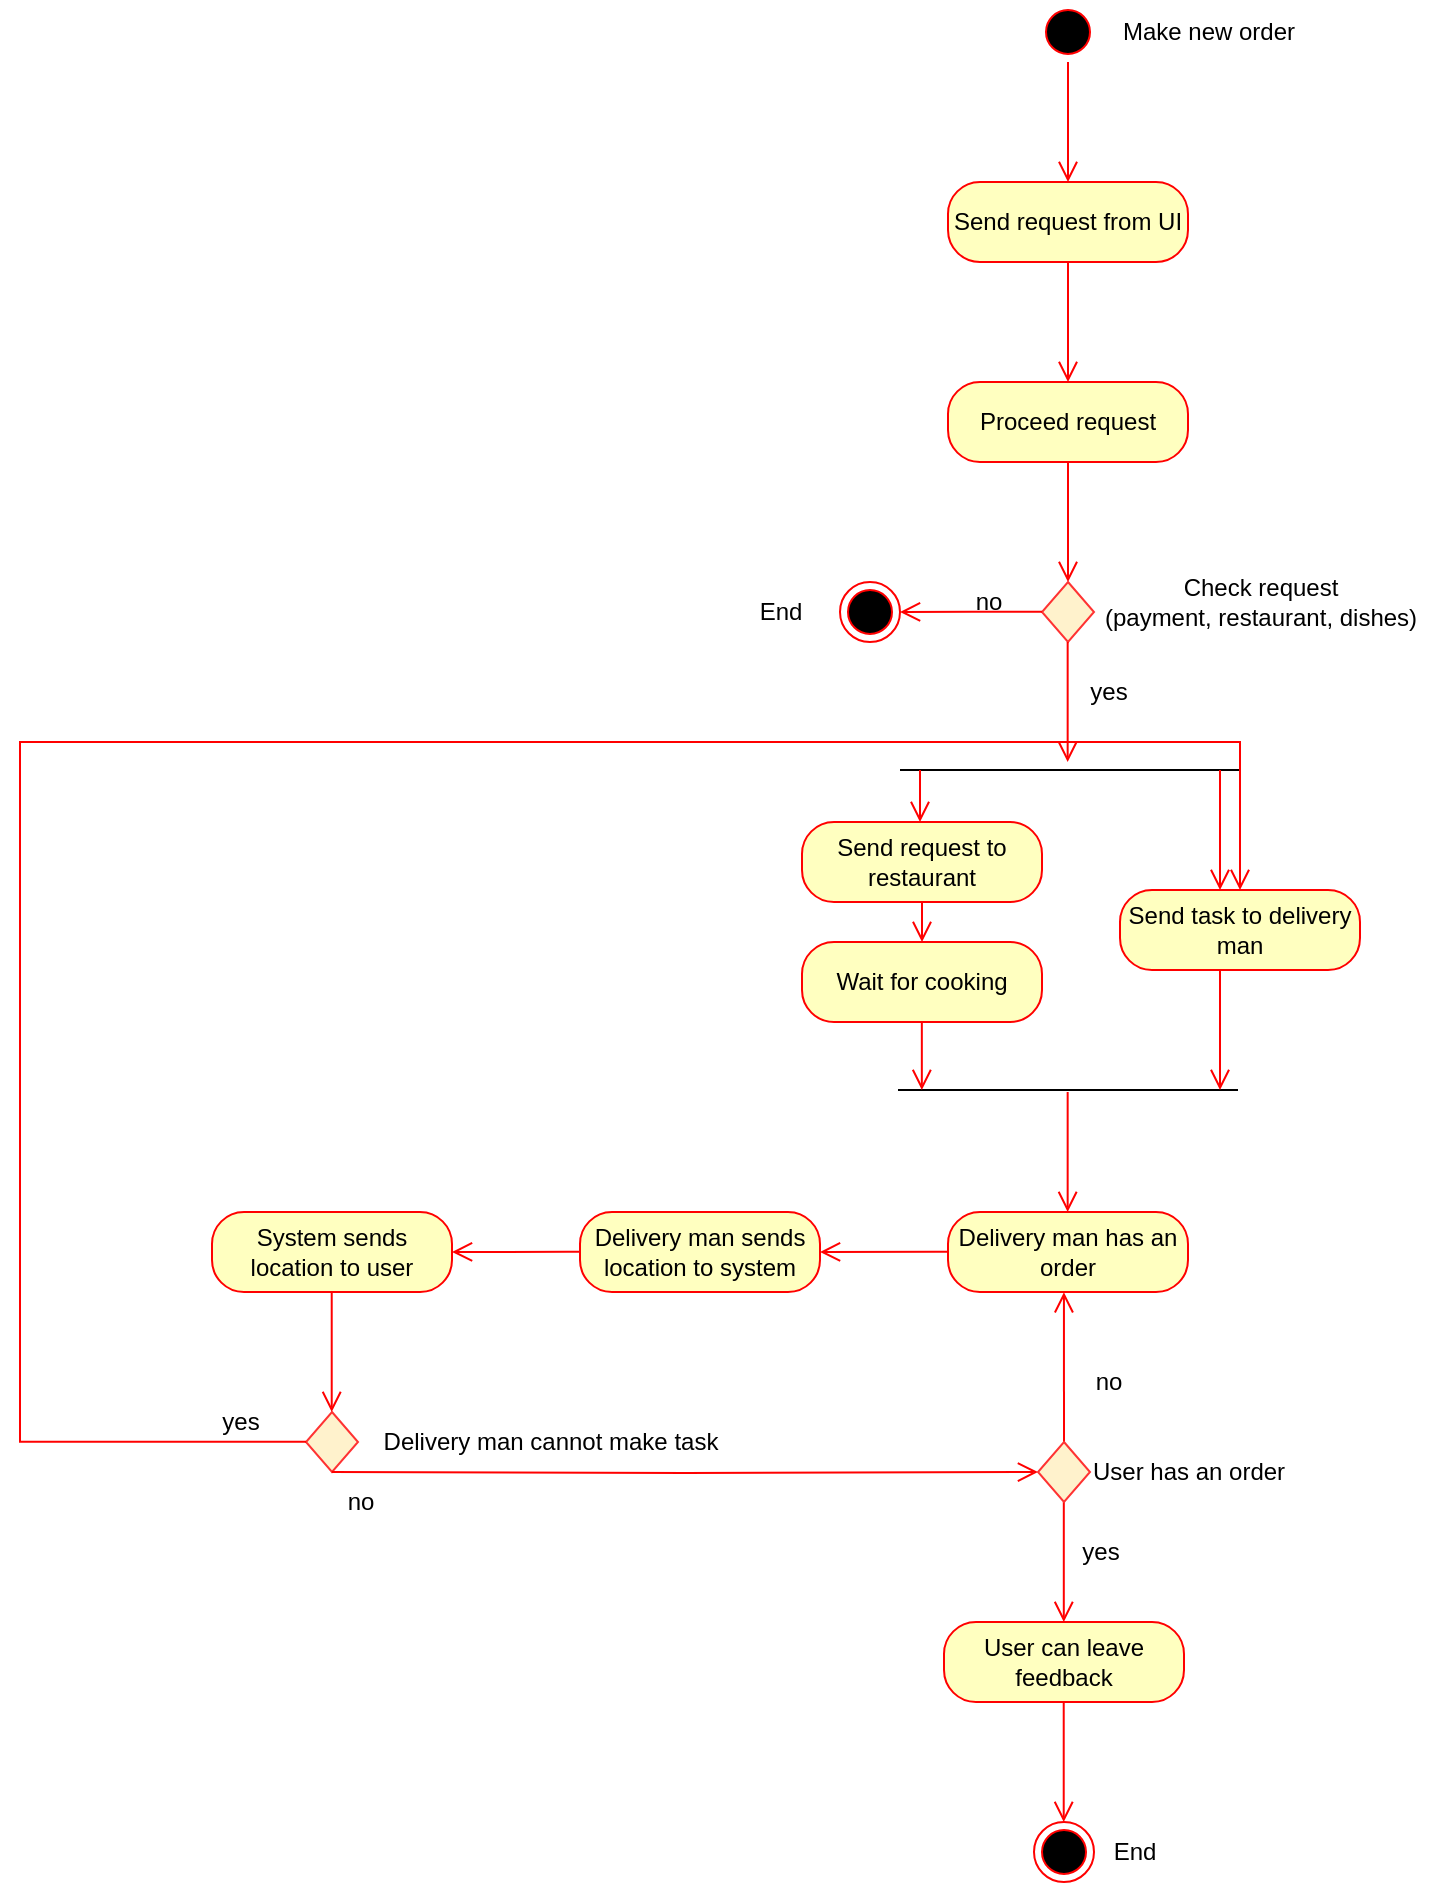 <mxfile version="20.5.1" type="github">
  <diagram id="K1BYs1deq_xjFGFmcUql" name="Страница 1">
    <mxGraphModel dx="2545" dy="962" grid="1" gridSize="10" guides="1" tooltips="1" connect="1" arrows="1" fold="1" page="1" pageScale="1" pageWidth="827" pageHeight="1169" math="0" shadow="0">
      <root>
        <mxCell id="0" />
        <mxCell id="1" parent="0" />
        <mxCell id="p2rlZ6ew7D3GVYPKuv-W-1" value="" style="ellipse;html=1;shape=startState;fillColor=#000000;strokeColor=#ff0000;" parent="1" vertex="1">
          <mxGeometry x="399" y="10" width="30" height="30" as="geometry" />
        </mxCell>
        <mxCell id="p2rlZ6ew7D3GVYPKuv-W-2" value="" style="edgeStyle=orthogonalEdgeStyle;html=1;verticalAlign=bottom;endArrow=open;endSize=8;strokeColor=#ff0000;rounded=0;" parent="1" source="p2rlZ6ew7D3GVYPKuv-W-1" edge="1">
          <mxGeometry relative="1" as="geometry">
            <mxPoint x="414" y="100" as="targetPoint" />
          </mxGeometry>
        </mxCell>
        <mxCell id="p2rlZ6ew7D3GVYPKuv-W-3" value="Make new order" style="text;html=1;align=center;verticalAlign=middle;resizable=0;points=[];autosize=1;strokeColor=none;fillColor=none;" parent="1" vertex="1">
          <mxGeometry x="429" y="10" width="110" height="30" as="geometry" />
        </mxCell>
        <mxCell id="p2rlZ6ew7D3GVYPKuv-W-4" value="Send request from UI" style="rounded=1;whiteSpace=wrap;html=1;arcSize=40;fontColor=#000000;fillColor=#ffffc0;strokeColor=#ff0000;" parent="1" vertex="1">
          <mxGeometry x="354" y="100" width="120" height="40" as="geometry" />
        </mxCell>
        <mxCell id="p2rlZ6ew7D3GVYPKuv-W-5" value="" style="edgeStyle=orthogonalEdgeStyle;html=1;verticalAlign=bottom;endArrow=open;endSize=8;strokeColor=#ff0000;rounded=0;" parent="1" source="p2rlZ6ew7D3GVYPKuv-W-4" edge="1">
          <mxGeometry relative="1" as="geometry">
            <mxPoint x="414" y="200" as="targetPoint" />
          </mxGeometry>
        </mxCell>
        <mxCell id="p2rlZ6ew7D3GVYPKuv-W-6" value="Proceed request" style="rounded=1;whiteSpace=wrap;html=1;arcSize=40;fontColor=#000000;fillColor=#ffffc0;strokeColor=#ff0000;" parent="1" vertex="1">
          <mxGeometry x="354" y="200" width="120" height="40" as="geometry" />
        </mxCell>
        <mxCell id="p2rlZ6ew7D3GVYPKuv-W-7" value="" style="edgeStyle=orthogonalEdgeStyle;html=1;verticalAlign=bottom;endArrow=open;endSize=8;strokeColor=#ff0000;rounded=0;" parent="1" source="p2rlZ6ew7D3GVYPKuv-W-6" edge="1">
          <mxGeometry relative="1" as="geometry">
            <mxPoint x="414" y="300" as="targetPoint" />
          </mxGeometry>
        </mxCell>
        <mxCell id="p2rlZ6ew7D3GVYPKuv-W-11" value="" style="rhombus;whiteSpace=wrap;html=1;fillColor=#fff2cc;strokeColor=#FF3333;" parent="1" vertex="1">
          <mxGeometry x="401" y="300" width="26" height="30" as="geometry" />
        </mxCell>
        <mxCell id="p2rlZ6ew7D3GVYPKuv-W-12" value="Check request &lt;br&gt;(payment, restaurant, dishes)" style="text;html=1;align=center;verticalAlign=middle;resizable=0;points=[];autosize=1;strokeColor=none;fillColor=none;" parent="1" vertex="1">
          <mxGeometry x="420" y="290" width="180" height="40" as="geometry" />
        </mxCell>
        <mxCell id="p2rlZ6ew7D3GVYPKuv-W-13" value="" style="edgeStyle=orthogonalEdgeStyle;html=1;verticalAlign=bottom;endArrow=open;endSize=8;strokeColor=#ff0000;rounded=0;" parent="1" edge="1">
          <mxGeometry relative="1" as="geometry">
            <mxPoint x="330" y="315" as="targetPoint" />
            <mxPoint x="401" y="314.9" as="sourcePoint" />
            <Array as="points">
              <mxPoint x="366" y="315" />
              <mxPoint x="330" y="315" />
            </Array>
          </mxGeometry>
        </mxCell>
        <mxCell id="p2rlZ6ew7D3GVYPKuv-W-14" value="no" style="text;html=1;align=center;verticalAlign=middle;resizable=0;points=[];autosize=1;strokeColor=none;fillColor=none;" parent="1" vertex="1">
          <mxGeometry x="354" y="295" width="40" height="30" as="geometry" />
        </mxCell>
        <mxCell id="p2rlZ6ew7D3GVYPKuv-W-15" value="" style="ellipse;html=1;shape=endState;fillColor=#000000;strokeColor=#ff0000;" parent="1" vertex="1">
          <mxGeometry x="300" y="300" width="30" height="30" as="geometry" />
        </mxCell>
        <mxCell id="p2rlZ6ew7D3GVYPKuv-W-16" value="Send request to restaurant" style="rounded=1;whiteSpace=wrap;html=1;arcSize=40;fontColor=#000000;fillColor=#ffffc0;strokeColor=#ff0000;" parent="1" vertex="1">
          <mxGeometry x="281" y="420" width="120" height="40" as="geometry" />
        </mxCell>
        <mxCell id="p2rlZ6ew7D3GVYPKuv-W-17" value="" style="edgeStyle=orthogonalEdgeStyle;html=1;verticalAlign=bottom;endArrow=open;endSize=8;strokeColor=#ff0000;rounded=0;" parent="1" edge="1">
          <mxGeometry relative="1" as="geometry">
            <mxPoint x="413.83" y="390" as="targetPoint" />
            <mxPoint x="413.83" y="330" as="sourcePoint" />
          </mxGeometry>
        </mxCell>
        <mxCell id="p2rlZ6ew7D3GVYPKuv-W-18" value="yes" style="text;html=1;align=center;verticalAlign=middle;resizable=0;points=[];autosize=1;strokeColor=none;fillColor=none;" parent="1" vertex="1">
          <mxGeometry x="414" y="340" width="40" height="30" as="geometry" />
        </mxCell>
        <mxCell id="p2rlZ6ew7D3GVYPKuv-W-22" value="" style="line;strokeWidth=1;fillColor=none;align=left;verticalAlign=middle;spacingTop=-1;spacingLeft=3;spacingRight=3;rotatable=0;labelPosition=right;points=[];portConstraint=eastwest;strokeColor=inherit;" parent="1" vertex="1">
          <mxGeometry x="330" y="390" width="170" height="8" as="geometry" />
        </mxCell>
        <mxCell id="p2rlZ6ew7D3GVYPKuv-W-24" value="" style="edgeStyle=orthogonalEdgeStyle;html=1;verticalAlign=bottom;endArrow=open;endSize=8;strokeColor=#ff0000;rounded=0;" parent="1" edge="1">
          <mxGeometry relative="1" as="geometry">
            <mxPoint x="340" y="420" as="targetPoint" />
            <mxPoint x="340.0" y="394" as="sourcePoint" />
            <Array as="points">
              <mxPoint x="340" y="420" />
            </Array>
          </mxGeometry>
        </mxCell>
        <mxCell id="p2rlZ6ew7D3GVYPKuv-W-25" value="" style="edgeStyle=orthogonalEdgeStyle;html=1;verticalAlign=bottom;endArrow=open;endSize=8;strokeColor=#ff0000;rounded=0;" parent="1" edge="1">
          <mxGeometry relative="1" as="geometry">
            <mxPoint x="490" y="454" as="targetPoint" />
            <mxPoint x="490" y="394" as="sourcePoint" />
          </mxGeometry>
        </mxCell>
        <mxCell id="p2rlZ6ew7D3GVYPKuv-W-26" value="Send task to delivery man" style="rounded=1;whiteSpace=wrap;html=1;arcSize=40;fontColor=#000000;fillColor=#ffffc0;strokeColor=#ff0000;" parent="1" vertex="1">
          <mxGeometry x="440" y="454" width="120" height="40" as="geometry" />
        </mxCell>
        <mxCell id="p2rlZ6ew7D3GVYPKuv-W-29" value="" style="line;strokeWidth=1;fillColor=none;align=left;verticalAlign=middle;spacingTop=-1;spacingLeft=3;spacingRight=3;rotatable=0;labelPosition=right;points=[];portConstraint=eastwest;strokeColor=inherit;" parent="1" vertex="1">
          <mxGeometry x="329" y="550" width="170" height="8" as="geometry" />
        </mxCell>
        <mxCell id="p2rlZ6ew7D3GVYPKuv-W-30" value="" style="edgeStyle=orthogonalEdgeStyle;html=1;verticalAlign=bottom;endArrow=open;endSize=8;strokeColor=#ff0000;rounded=0;" parent="1" edge="1">
          <mxGeometry relative="1" as="geometry">
            <mxPoint x="490" y="554" as="targetPoint" />
            <mxPoint x="490" y="494" as="sourcePoint" />
          </mxGeometry>
        </mxCell>
        <mxCell id="p2rlZ6ew7D3GVYPKuv-W-31" value="" style="edgeStyle=orthogonalEdgeStyle;html=1;verticalAlign=bottom;endArrow=open;endSize=8;strokeColor=#ff0000;rounded=0;" parent="1" edge="1">
          <mxGeometry relative="1" as="geometry">
            <mxPoint x="413.83" y="615" as="targetPoint" />
            <mxPoint x="413.83" y="555" as="sourcePoint" />
          </mxGeometry>
        </mxCell>
        <mxCell id="p2rlZ6ew7D3GVYPKuv-W-32" value="Delivery man has an order" style="rounded=1;whiteSpace=wrap;html=1;arcSize=40;fontColor=#000000;fillColor=#ffffc0;strokeColor=#ff0000;" parent="1" vertex="1">
          <mxGeometry x="354" y="615" width="120" height="40" as="geometry" />
        </mxCell>
        <mxCell id="p2rlZ6ew7D3GVYPKuv-W-33" value="" style="edgeStyle=orthogonalEdgeStyle;html=1;verticalAlign=bottom;endArrow=open;endSize=8;strokeColor=#ff0000;rounded=0;" parent="1" edge="1">
          <mxGeometry relative="1" as="geometry">
            <mxPoint x="411.9" y="820" as="targetPoint" />
            <mxPoint x="411.9" y="760" as="sourcePoint" />
          </mxGeometry>
        </mxCell>
        <mxCell id="p2rlZ6ew7D3GVYPKuv-W-40" value="" style="edgeStyle=orthogonalEdgeStyle;html=1;verticalAlign=bottom;endArrow=open;endSize=8;strokeColor=#ff0000;rounded=0;exitX=0.5;exitY=0;exitDx=0;exitDy=0;entryX=0.483;entryY=1.003;entryDx=0;entryDy=0;entryPerimeter=0;" parent="1" edge="1" target="p2rlZ6ew7D3GVYPKuv-W-32" source="rnm2ihlNT0-1HSICKJws-8">
          <mxGeometry relative="1" as="geometry">
            <mxPoint x="352.0" y="735" as="targetPoint" />
            <mxPoint x="352.0" y="675" as="sourcePoint" />
          </mxGeometry>
        </mxCell>
        <mxCell id="p2rlZ6ew7D3GVYPKuv-W-41" value="" style="ellipse;html=1;shape=endState;fillColor=#000000;strokeColor=#ff0000;" parent="1" vertex="1">
          <mxGeometry x="397" y="920" width="30" height="30" as="geometry" />
        </mxCell>
        <mxCell id="p2rlZ6ew7D3GVYPKuv-W-42" value="End" style="text;html=1;align=center;verticalAlign=middle;resizable=0;points=[];autosize=1;strokeColor=none;fillColor=none;" parent="1" vertex="1">
          <mxGeometry x="427" y="920" width="40" height="30" as="geometry" />
        </mxCell>
        <mxCell id="p2rlZ6ew7D3GVYPKuv-W-43" value="End" style="text;html=1;align=center;verticalAlign=middle;resizable=0;points=[];autosize=1;strokeColor=none;fillColor=none;" parent="1" vertex="1">
          <mxGeometry x="250" y="300" width="40" height="30" as="geometry" />
        </mxCell>
        <mxCell id="mpTAFoMzt-DxEwb5MOuE-3" value="" style="edgeStyle=orthogonalEdgeStyle;html=1;verticalAlign=bottom;endArrow=open;endSize=8;strokeColor=#ff0000;rounded=0;entryX=1;entryY=0.5;entryDx=0;entryDy=0;" parent="1" target="mpTAFoMzt-DxEwb5MOuE-4" edge="1">
          <mxGeometry relative="1" as="geometry">
            <mxPoint x="310" y="635" as="targetPoint" />
            <mxPoint x="354" y="634.9" as="sourcePoint" />
            <Array as="points">
              <mxPoint x="348" y="635" />
            </Array>
          </mxGeometry>
        </mxCell>
        <mxCell id="mpTAFoMzt-DxEwb5MOuE-4" value="Delivery man sends location to system" style="rounded=1;whiteSpace=wrap;html=1;arcSize=40;fontColor=#000000;fillColor=#ffffc0;strokeColor=#ff0000;" parent="1" vertex="1">
          <mxGeometry x="170" y="615" width="120" height="40" as="geometry" />
        </mxCell>
        <mxCell id="mpTAFoMzt-DxEwb5MOuE-5" value="System sends location to user" style="rounded=1;whiteSpace=wrap;html=1;arcSize=40;fontColor=#000000;fillColor=#ffffc0;strokeColor=#ff0000;" parent="1" vertex="1">
          <mxGeometry x="-14" y="615" width="120" height="40" as="geometry" />
        </mxCell>
        <mxCell id="mpTAFoMzt-DxEwb5MOuE-6" value="" style="edgeStyle=orthogonalEdgeStyle;html=1;verticalAlign=bottom;endArrow=open;endSize=8;strokeColor=#ff0000;rounded=0;entryX=1;entryY=0.5;entryDx=0;entryDy=0;" parent="1" target="mpTAFoMzt-DxEwb5MOuE-5" edge="1">
          <mxGeometry relative="1" as="geometry">
            <mxPoint x="110" y="635" as="targetPoint" />
            <mxPoint x="170" y="634.92" as="sourcePoint" />
            <Array as="points">
              <mxPoint x="164" y="635" />
            </Array>
          </mxGeometry>
        </mxCell>
        <mxCell id="mpTAFoMzt-DxEwb5MOuE-8" value="" style="edgeStyle=orthogonalEdgeStyle;html=1;verticalAlign=bottom;endArrow=open;endSize=8;strokeColor=#ff0000;rounded=0;" parent="1" edge="1">
          <mxGeometry relative="1" as="geometry">
            <mxPoint x="340.92" y="554" as="targetPoint" />
            <mxPoint x="340.92" y="518" as="sourcePoint" />
          </mxGeometry>
        </mxCell>
        <mxCell id="mpTAFoMzt-DxEwb5MOuE-9" value="Wait for cooking" style="rounded=1;whiteSpace=wrap;html=1;arcSize=40;fontColor=#000000;fillColor=#ffffc0;strokeColor=#ff0000;" parent="1" vertex="1">
          <mxGeometry x="281" y="480" width="120" height="40" as="geometry" />
        </mxCell>
        <mxCell id="mpTAFoMzt-DxEwb5MOuE-10" value="" style="edgeStyle=orthogonalEdgeStyle;html=1;verticalAlign=bottom;endArrow=open;endSize=8;strokeColor=#ff0000;rounded=0;" parent="1" edge="1">
          <mxGeometry relative="1" as="geometry">
            <mxPoint x="340.97" y="480" as="targetPoint" />
            <mxPoint x="341" y="460" as="sourcePoint" />
            <Array as="points">
              <mxPoint x="340.97" y="480" />
            </Array>
          </mxGeometry>
        </mxCell>
        <mxCell id="mpTAFoMzt-DxEwb5MOuE-11" value="User can leave feedback" style="rounded=1;whiteSpace=wrap;html=1;arcSize=40;fontColor=#000000;fillColor=#ffffc0;strokeColor=#ff0000;" parent="1" vertex="1">
          <mxGeometry x="352" y="820" width="120" height="40" as="geometry" />
        </mxCell>
        <mxCell id="mpTAFoMzt-DxEwb5MOuE-12" value="" style="edgeStyle=orthogonalEdgeStyle;html=1;verticalAlign=bottom;endArrow=open;endSize=8;strokeColor=#ff0000;rounded=0;" parent="1" edge="1">
          <mxGeometry relative="1" as="geometry">
            <mxPoint x="411.86" y="920" as="targetPoint" />
            <mxPoint x="411.86" y="860" as="sourcePoint" />
          </mxGeometry>
        </mxCell>
        <mxCell id="rnm2ihlNT0-1HSICKJws-1" value="" style="rhombus;whiteSpace=wrap;html=1;fillColor=#fff2cc;strokeColor=#FF3333;" vertex="1" parent="1">
          <mxGeometry x="33" y="715" width="26" height="30" as="geometry" />
        </mxCell>
        <mxCell id="rnm2ihlNT0-1HSICKJws-2" value="" style="edgeStyle=orthogonalEdgeStyle;html=1;verticalAlign=bottom;endArrow=open;endSize=8;strokeColor=#ff0000;rounded=0;" edge="1" parent="1">
          <mxGeometry relative="1" as="geometry">
            <mxPoint x="45.86" y="715" as="targetPoint" />
            <mxPoint x="45.86" y="655" as="sourcePoint" />
          </mxGeometry>
        </mxCell>
        <mxCell id="rnm2ihlNT0-1HSICKJws-3" value="Delivery man cannot make task" style="text;html=1;align=center;verticalAlign=middle;resizable=0;points=[];autosize=1;strokeColor=none;fillColor=none;" vertex="1" parent="1">
          <mxGeometry x="60" y="715" width="190" height="30" as="geometry" />
        </mxCell>
        <mxCell id="rnm2ihlNT0-1HSICKJws-4" value="" style="edgeStyle=orthogonalEdgeStyle;html=1;verticalAlign=bottom;endArrow=open;endSize=8;strokeColor=#ff0000;rounded=0;entryX=0.5;entryY=0;entryDx=0;entryDy=0;" edge="1" parent="1" target="p2rlZ6ew7D3GVYPKuv-W-26">
          <mxGeometry relative="1" as="geometry">
            <mxPoint x="520" y="420" as="targetPoint" />
            <mxPoint x="33" y="729.89" as="sourcePoint" />
            <Array as="points">
              <mxPoint x="-110" y="730" />
              <mxPoint x="-110" y="380" />
              <mxPoint x="500" y="380" />
            </Array>
          </mxGeometry>
        </mxCell>
        <mxCell id="rnm2ihlNT0-1HSICKJws-5" value="yes" style="text;html=1;align=center;verticalAlign=middle;resizable=0;points=[];autosize=1;strokeColor=none;fillColor=none;" vertex="1" parent="1">
          <mxGeometry x="-20" y="705" width="40" height="30" as="geometry" />
        </mxCell>
        <mxCell id="rnm2ihlNT0-1HSICKJws-6" value="" style="edgeStyle=orthogonalEdgeStyle;html=1;verticalAlign=bottom;endArrow=open;endSize=8;strokeColor=#ff0000;rounded=0;entryX=0;entryY=0.5;entryDx=0;entryDy=0;" edge="1" parent="1" target="rnm2ihlNT0-1HSICKJws-8">
          <mxGeometry relative="1" as="geometry">
            <mxPoint x="320" y="730" as="targetPoint" />
            <mxPoint x="45.89" y="745" as="sourcePoint" />
          </mxGeometry>
        </mxCell>
        <mxCell id="rnm2ihlNT0-1HSICKJws-7" value="no" style="text;html=1;align=center;verticalAlign=middle;resizable=0;points=[];autosize=1;strokeColor=none;fillColor=none;" vertex="1" parent="1">
          <mxGeometry x="40" y="745" width="40" height="30" as="geometry" />
        </mxCell>
        <mxCell id="rnm2ihlNT0-1HSICKJws-8" value="" style="rhombus;whiteSpace=wrap;html=1;fillColor=#fff2cc;strokeColor=#FF3333;" vertex="1" parent="1">
          <mxGeometry x="399" y="730" width="26" height="30" as="geometry" />
        </mxCell>
        <mxCell id="rnm2ihlNT0-1HSICKJws-11" value="User has an order" style="text;html=1;align=center;verticalAlign=middle;resizable=0;points=[];autosize=1;strokeColor=none;fillColor=none;" vertex="1" parent="1">
          <mxGeometry x="414" y="730" width="120" height="30" as="geometry" />
        </mxCell>
        <mxCell id="rnm2ihlNT0-1HSICKJws-12" value="yes" style="text;html=1;align=center;verticalAlign=middle;resizable=0;points=[];autosize=1;strokeColor=none;fillColor=none;" vertex="1" parent="1">
          <mxGeometry x="410" y="770" width="40" height="30" as="geometry" />
        </mxCell>
        <mxCell id="rnm2ihlNT0-1HSICKJws-13" value="no" style="text;html=1;align=center;verticalAlign=middle;resizable=0;points=[];autosize=1;strokeColor=none;fillColor=none;" vertex="1" parent="1">
          <mxGeometry x="414" y="685" width="40" height="30" as="geometry" />
        </mxCell>
      </root>
    </mxGraphModel>
  </diagram>
</mxfile>
